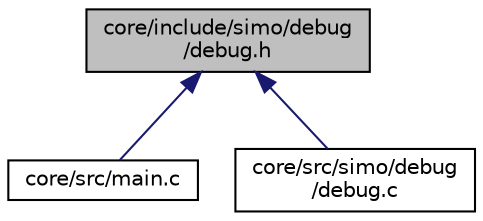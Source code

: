 digraph "core/include/simo/debug/debug.h"
{
 // LATEX_PDF_SIZE
  edge [fontname="Helvetica",fontsize="10",labelfontname="Helvetica",labelfontsize="10"];
  node [fontname="Helvetica",fontsize="10",shape=record];
  Node1 [label="core/include/simo/debug\l/debug.h",height=0.2,width=0.4,color="black", fillcolor="grey75", style="filled", fontcolor="black",tooltip="Objeto debug y funciones asociadas."];
  Node1 -> Node2 [dir="back",color="midnightblue",fontsize="10",style="solid",fontname="Helvetica"];
  Node2 [label="core/src/main.c",height=0.2,width=0.4,color="black", fillcolor="white", style="filled",URL="$main_8c.html",tooltip="Aplicacion SIMO v2."];
  Node1 -> Node3 [dir="back",color="midnightblue",fontsize="10",style="solid",fontname="Helvetica"];
  Node3 [label="core/src/simo/debug\l/debug.c",height=0.2,width=0.4,color="black", fillcolor="white", style="filled",URL="$debug_8c.html",tooltip="Funciones para configurar puerto de debug."];
}
